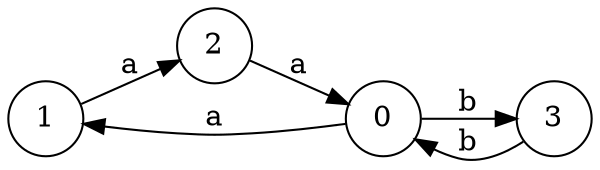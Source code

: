 digraph ""
{
   rankdir=LR
   
   1 [label="1"][shape=circle] ;
   2 [label="2"][shape=circle] ;
   0 [label="3"][shape=circle] ;
   3 [label="0"][shape=circle] ;
   3 -> 1 [label="a"] ;
   1 -> 2 [label="a"] ;
   2 -> 3 [label="a"] ;
   3 -> 0 [label="b"] ;
   0 -> 3 [label="b"] ;
   
}
